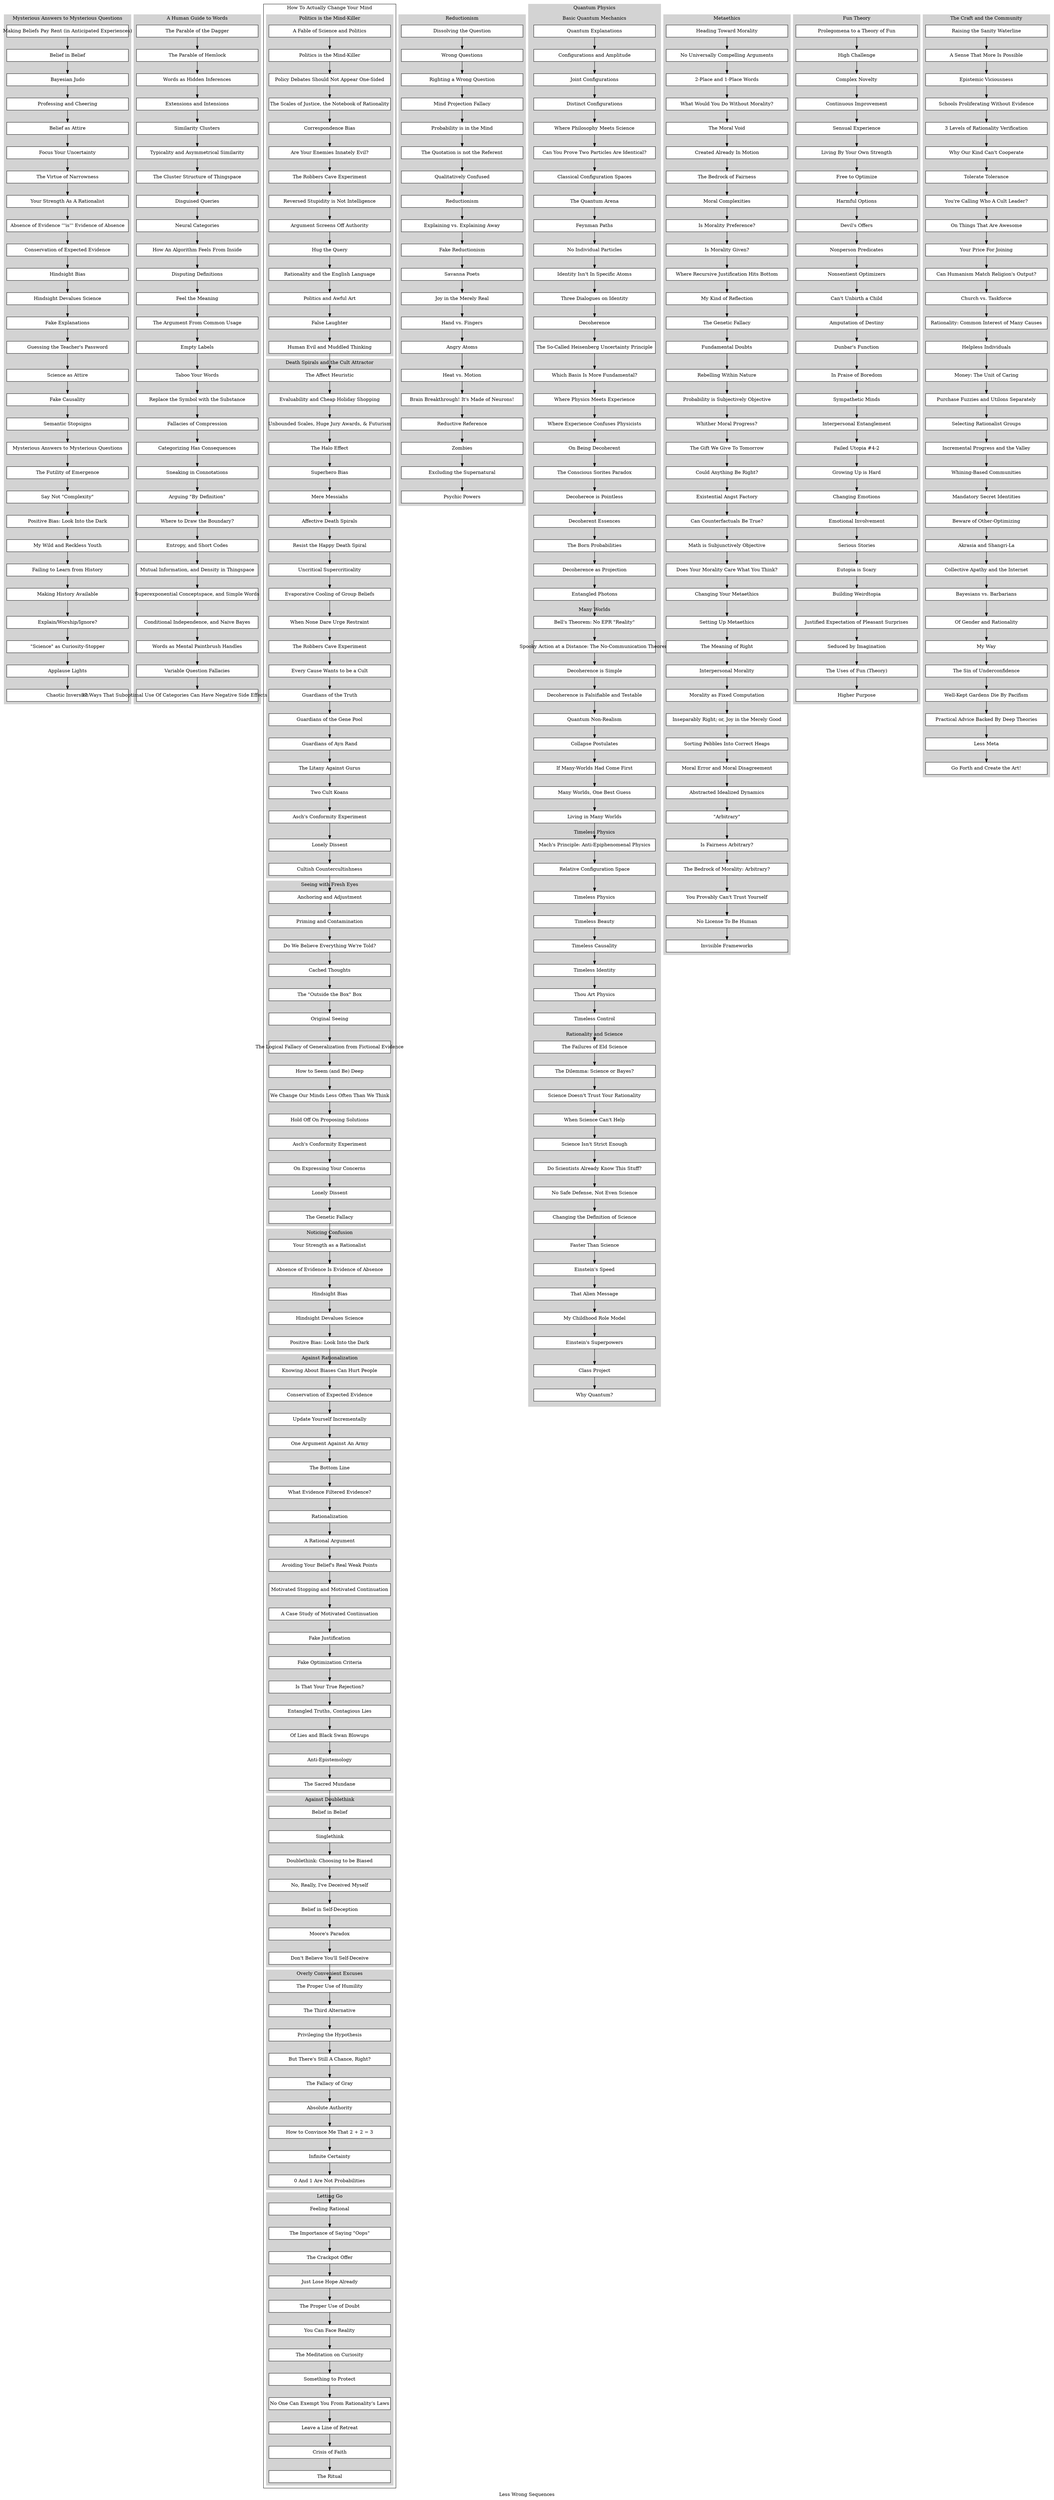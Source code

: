 /*
GraphViz graph of the rationality sequences at http://lesswrong.com
To render run one of following:
  dot -Tpng lw_sequences.gv > lw_sequences.png
  dot -Tsvg lw_sequences.gv > lw_sequences.svg
*/
digraph sequences {
  label = "Less Wrong Sequences";
  node [shape=box, width=5.0, fixedsize=true, style=filled, fillcolor=white];
  
  subgraph cluster_a { // http://wiki.lesswrong.com/wiki/Mysterious_Answers_to_Mysterious_Questions
    label = "Mysterious Answers to Mysterious Questions";
    graph [style=filled, color=lightgrey];
    a01 [URL="http://lesswrong.com/lw/i3/making_beliefs_pay_rent_in_anticipated_experiences/", label="Making Beliefs Pay Rent (in Anticipated Experiences)"];
    a02 [URL="http://lesswrong.com/lw/i4/belief_in_belief/", label="Belief in Belief"];
    a03 [URL="http://lesswrong.com/lw/i5/bayesian_judo/", label="Bayesian Judo"];
    a04 [URL="http://lesswrong.com/lw/i6/professing_and_cheering/", label="Professing and Cheering"];
    a05 [URL="http://lesswrong.com/lw/i7/belief_as_attire/", label="Belief as Attire"];
    a06 [URL="http://lesswrong.com/lw/ia/focus_your_uncertainty/", label="Focus Your Uncertainty"];
    a07 [URL="http://lesswrong.com/lw/ic/the_virtue_of_narrowness/", label="The Virtue of Narrowness"];
    a08 [URL="http://lesswrong.com/lw/if/your_strength_as_a_rationalist/", label="Your Strength As A Rationalist"];
    a09 [URL="http://lesswrong.com/lw/ih/absence_of_evidence_is_evidence_of_absence/", label="Absence of Evidence '''is''' Evidence of Absence"];
    a10 [URL="http://lesswrong.com/lw/ii/conservation_of_expected_evidence/", label="Conservation of Expected Evidence"];
    a11 [URL="http://lesswrong.com/lw/il/hindsight_bias/", label="Hindsight Bias"];
    a12 [URL="http://lesswrong.com/lw/im/hindsight_devalues_science/", label="Hindsight Devalues Science"];
    a13 [URL="http://lesswrong.com/lw/ip/fake_explanations/", label="Fake Explanations"];
    a14 [URL="http://lesswrong.com/lw/iq/guessing_the_teachers_password/", label="Guessing the Teacher's Password"];
    a15 [URL="http://lesswrong.com/lw/ir/science_as_attire/", label="Science as Attire"];
    a16 [URL="http://lesswrong.com/lw/is/fake_causality/", label="Fake Causality"];
    a17 [URL="http://lesswrong.com/lw/it/semantic_stopsigns/", label="Semantic Stopsigns"];
    a18 [URL="http://lesswrong.com/lw/iu/mysterious_answers_to_mysterious_questions/", label="Mysterious Answers to Mysterious Questions"];
    a19 [URL="http://lesswrong.com/lw/iv/the_futility_of_emergence/", label="The Futility of Emergence"];
    a20 [URL="http://lesswrong.com/lw/ix/say_not_complexity/", label="Say Not \"Complexity\""];
    a21 [URL="http://lesswrong.com/lw/iw/positive_bias_look_into_the_dark/", label="Positive Bias: Look Into the Dark"];
    a22 [URL="http://lesswrong.com/lw/iy/my_wild_and_reckless_youth/", label="My Wild and Reckless Youth"];
    a23 [URL="http://lesswrong.com/lw/iz/failing_to_learn_from_history/", label="Failing to Learn from History"];
    a24 [URL="http://lesswrong.com/lw/j0/making_history_available/", label="Making History Available"];
    a25 [URL="http://lesswrong.com/lw/j2/explainworshipignore/", label="Explain/Worship/Ignore?"];
    a26 [URL="http://lesswrong.com/lw/j3/science_as_curiositystopper/", label="\"Science\" as Curiosity-Stopper"];
    a27 [URL="http://lesswrong.com/lw/jb/applause_lights/", label="Applause Lights"];
    a28 [URL="http://lesswrong.com/lw/wb/chaotic_inversion/", label="Chaotic Inversion"];
    
    a01 -> a02 -> a03 -> a04 -> a05 -> a06 -> a07 -> a08 -> a09 -> a10 -> 
    a11 -> a12 -> a13 -> a14 -> a15 -> a16 -> a17 -> a18 -> a19 -> a20 -> 
    a21 -> a22 -> a23 -> a24 -> a25 -> a26 -> a27 -> a28;
  }
  
  subgraph cluster_b { // http://wiki.lesswrong.com/wiki/A_Human%27s_Guide_to_Words
    label = "A Human Guide to Words";
    graph [style=filled, color=lightgrey];
    b01 [URL="http://lesswrong.com/lw/ne/the_parable_of_the_dagger", label="The Parable of the Dagger"];
    b02 [URL="http://lesswrong.com/lw/nf/the_parable_of_hemlock", label="The Parable of Hemlock"];
    b03 [URL="http://lesswrong.com/lw/ng/words_as_hidden_inferences", label="Words as Hidden Inferences"];
    b04 [URL="http://lesswrong.com/lw/nh/extensions_and_intensions", label="Extensions and Intensions"];
    b05 [URL="http://lesswrong.com/lw/nj/similarity_clusters", label="Similarity Clusters"];
    b06 [URL="http://lesswrong.com/lw/nk/typicality_and_asymmetrical_similarity", label="Typicality and Asymmetrical Similarity"];
    b07 [URL="http://lesswrong.com/lw/nl/the_cluster_structure_of_thingspace", label="The Cluster Structure of Thingspace"];
    b08 [URL="http://lesswrong.com/lw/nm/disguised_queries", label="Disguised Queries"];
    b09 [URL="http://lesswrong.com/lw/nn/neural_categories", label="Neural Categories"];
    b10 [URL="http://lesswrong.com/lw/no/how_an_algorithm_feels_from_inside", label="How An Algorithm Feels From Inside"];
    b11 [URL="http://lesswrong.com/lw/np/disputing_definitions", label="Disputing Definitions"];
    b12 [URL="http://lesswrong.com/lw/nq/feel_the_meaning", label="Feel the Meaning"];
    b13 [URL="http://lesswrong.com/lw/nr/the_argument_from_common_usage", label="The Argument From Common Usage"];
    b14 [URL="http://lesswrong.com/lw/ns/empty_labels", label="Empty Labels"];
    b15 [URL="http://lesswrong.com/lw/nu/taboo_your_words", label="Taboo Your Words"];
    b16 [URL="http://lesswrong.com/lw/nv/replace_the_symbol_with_the_substance", label="Replace the Symbol with the Substance"];
    b17 [URL="http://lesswrong.com/lw/nw/fallacies_of_compression", label="Fallacies of Compression"];
    b18 [URL="http://lesswrong.com/lw/nx/categorizing_has_consequences", label="Categorizing Has Consequences"];
    b19 [URL="http://lesswrong.com/lw/ny/sneaking_in_connotations", label="Sneaking in Connotations"];
    b20 [URL="http://lesswrong.com/lw/nz/arguing_by_definition", label="Arguing \"By Definition\""];
    b21 [URL="http://lesswrong.com/lw/o0/where_to_draw_the_boundary", label="Where to Draw the Boundary?"];
    b22 [URL="http://lesswrong.com/lw/o1/entropy_and_short_codes", label="Entropy, and Short Codes"];
    b23 [URL="http://lesswrong.com/lw/o2/mutual_information_and_density_in_thingspace", label="Mutual Information, and Density in Thingspace"];
    b24 [URL="http://lesswrong.com/lw/o3/superexponential_conceptspace_and_simple_words", label="Superexponential Conceptspace, and Simple Words"];
    b25 [URL="http://lesswrong.com/lw/o8/conditional_independence_and_naive_bayes", label="Conditional Independence, and Naive Bayes"];
    b26 [URL="http://lesswrong.com/lw/o9/words_as_mental_paintbrush_handles", label="Words as Mental Paintbrush Handles"];
    b27 [URL="http://lesswrong.com/lw/oc/variable_question_fallacies", label="Variable Question Fallacies"];
    b28 [URL="http://lesswrong.com/lw/od/37_ways_that_words_can_be_wrong", label="37 Ways That Suboptimal Use Of Categories Can Have Negative Side Effects On Your Cognition"];
    
    b01 -> b02 -> b03 -> b04 -> b05 -> b06 -> b07 -> b08 -> b09 -> b10 -> 
    b11 -> b12 -> b13 -> b14 -> b15 -> b16 -> b17 -> b18 -> b19 -> b20 -> 
    b21 -> b22 -> b23 -> b24 -> b25 -> b26 -> b27 -> b28;
  }
  
  subgraph cluster_c { // http://wiki.lesswrong.com/wiki/How_To_Actually_Change_Your_Mind
    label = "How To Actually Change Your Mind";
    subgraph cluster_ca { // http://wiki.lesswrong.com/wiki/Politics_is_the_Mind-Killer
      label = "Politics is the Mind-Killer";
      graph [style=filled, color=lightgrey];
      ca01 [URL="http://lesswrong.com/lw/gt/a_fable_of_science_and_politics/", label="A Fable of Science and Politics"];
      ca02 [URL="http://lesswrong.com/lw/gw/politics_is_the_mindkiller/", label="Politics is the Mind-Killer"];
      ca03 [URL="http://lesswrong.com/lw/gz/policy_debates_should_not_appear_onesided/", label="Policy Debates Should Not Appear One-Sided"];
      ca04 [URL="http://lesswrong.com/lw/h1/the_scales_of_justice_the_notebook_of_rationality/", label="The Scales of Justice, the Notebook of Rationality"];
      ca05 [URL="http://lesswrong.com/lw/hz/correspondence_bias/", label="Correspondence Bias"];
      ca06 [URL="http://lesswrong.com/lw/i0/are_your_enemies_innately_evil/", label="Are Your Enemies Innately Evil?"];
      ca07 [URL="http://lesswrong.com/lw/lt/the_robbers_cave_experiment/", label="The Robbers Cave Experiment"];
      ca08 [URL="http://lesswrong.com/lw/lw/reversed_stupidity_is_not_intelligence/", label="Reversed Stupidity is Not Intelligence"];
       ca09 [URL="http://lesswrong.com/lw/lx/argument_screens_off_authority/", label="Argument Screens Off Authority"];
       ca10 [URL="http://lesswrong.com/lw/ly/hug_the_query/", label="Hug the Query"];
      ca11 [URL="http://lesswrong.com/lw/jc/rationality_and_the_english_language/", label="Rationality and the English Language"];
      ca12 [URL="http://lesswrong.com/lw/m3/politics_and_awful_art/", label="Politics and Awful Art"]; //(but first read: [http://lesswrong.com/lw/m2/the_litany_against_gurus/ The Litany Against Gurus])
      ca13 [URL="http://lesswrong.com/lw/m5/false_laughter/", label="False Laughter"];
      ca14 [URL="http://lesswrong.com/lw/jd/human_evil_and_muddled_thinking/", label="Human Evil and Muddled Thinking"];
      
      ca01 -> ca02 -> ca03 -> ca04 -> ca05 -> ca06 -> ca07 -> ca08 -> ca09 -> ca10 -> 
      ca11 -> ca12 -> ca13 -> ca14;
    }
    
    subgraph cluster_cb { // http://wiki.lesswrong.com/wiki/Death_Spirals_and_the_Cult_Attractor
      label = "Death Spirals and the Cult Attractor";
      graph [style=filled, color=lightgrey];
      cb01 [URL="http://lesswrong.com/lw/lg/the_affect_heuristic/", label="The Affect Heuristic"];
       cb02 [URL="http://lesswrong.com/lw/lh/evaluability_and_cheap_holiday_shopping/", label="Evaluability and Cheap Holiday Shopping"];
       cb03 [URL="http://lesswrong.com/lw/li/unbounded_scales_huge_jury_awards_futurism/", label="Unbounded Scales, Huge Jury Awards, & Futurism"];
      cb04 [URL="http://lesswrong.com/lw/lj/the_halo_effect/", label="The Halo Effect"];
       cb05 [URL="http://lesswrong.com/lw/lk/superhero_bias/", label="Superhero Bias"];
       cb06 [URL="http://lesswrong.com/lw/ll/mere_messiahs/", label="Mere Messiahs"];
      cb07 [URL="http://lesswrong.com/lw/lm/affective_death_spirals/", label="Affective Death Spirals"];
      cb08 [URL="http://lesswrong.com/lw/ln/resist_the_happy_death_spiral/", label="Resist the Happy Death Spiral"];
      cb09 [URL="http://lesswrong.com/lw/lo/uncritical_supercriticality/", label="Uncritical Supercriticality"];
      cb10 [URL="http://lesswrong.com/lw/lr/evaporative_cooling_of_group_beliefs/", label="Evaporative Cooling of Group Beliefs"];
      cb11 [URL="http://lesswrong.com/lw/ls/when_none_dare_urge_restraint/", label="When None Dare Urge Restraint"];
      cb12 [URL="http://lesswrong.com/lw/lt/the_robbers_cave_experiment/", label="The Robbers Cave Experiment"];
      cb13 [URL="http://lesswrong.com/lw/lv/every_cause_wants_to_be_a_cult/", label="Every Cause Wants to be a Cult"];
      cb14 [URL="http://lesswrong.com/lw/lz/guardians_of_the_truth/", label="Guardians of the Truth"];
       cb15 [URL="http://lesswrong.com/lw/m0/guardians_of_the_gene_pool/", label="Guardians of the Gene Pool"];
       cb16 [URL="http://lesswrong.com/lw/m1/guardians_of_ayn_rand/", label="Guardians of Ayn Rand"];
      cb17 [URL="http://lesswrong.com/lw/m2/the_litany_against_gurus/", label="The Litany Against Gurus"];
      cb18 [URL="http://lesswrong.com/lw/m4/two_cult_koans/", label="Two Cult Koans"];
      cb19 [URL="http://lesswrong.com/lw/m9/aschs_conformity_experiment/", label="Asch's Conformity Experiment"];
      cb20 [URL="http://lesswrong.com/lw/mb/lonely_dissent/", label="Lonely Dissent"];
      cb21 [URL="http://lesswrong.com/lw/md/cultish_countercultishness/", label="Cultish Countercultishness"];
      
      cb01 -> cb02 -> cb03 -> cb04 -> cb05 -> cb06 -> cb07 -> cb08 -> cb09 -> cb10 -> 
      cb11 -> cb12 -> cb13 -> cb14 -> cb15 -> cb16 -> cb17 -> cb18 -> cb19 -> cb20 -> 
      cb21;
    }
    
    subgraph cluster_cc { // http://wiki.lesswrong.com/wiki/Seeing_with_Fresh_Eyes
      label = "Seeing with Fresh Eyes";
      graph [style=filled, color=lightgrey];
      cc01 [URL="http://lesswrong.com/lw/j7/anchoring_and_adjustment/", label="Anchoring and Adjustment"];
      cc02 [URL="http://lesswrong.com/lw/k3/priming_and_contamination/", label="Priming and Contamination"];
      cc03 [URL="http://lesswrong.com/lw/k4/do_we_believe_everything_were_told/", label="Do We Believe Everything We're Told?"];
      cc04 [URL="http://lesswrong.com/lw/k5/cached_thoughts/", label="Cached Thoughts"];
      cc05 [URL="http://lesswrong.com/lw/k6/the_outside_the_box_box/", label="The \"Outside the Box\" Box"];
      cc06 [URL="http://lesswrong.com/lw/k7/original_seeing/", label="Original Seeing"];
      cc07 [URL="http://lesswrong.com/lw/k9/the_logical_fallacy_of_generalization_from/", label="The Logical Fallacy of Generalization from Fictional Evidence"];
      cc08 [URL="http://lesswrong.com/lw/k8/how_to_seem_and_be_deep/", label="How to Seem (and Be) Deep"];
      cc09 [URL="http://lesswrong.com/lw/jx/we_change_our_minds_less_often_than_we_think/", label="We Change Our Minds Less Often Than We Think"];
      cc10 [URL="http://lesswrong.com/lw/ka/hold_off_on_proposing_solutions/", label="Hold Off On Proposing Solutions"];
      cc11 [URL="http://lesswrong.com/lw/m9/aschs_conformity_experiment/", label="Asch's Conformity Experiment"];
      cc12 [URL="http://lesswrong.com/lw/ma/on_expressing_your_concerns/", label="On Expressing Your Concerns"];
      cc13 [URL="http://lesswrong.com/lw/mb/lonely_dissent/", label="Lonely Dissent"];
      cc14 [URL="http://lesswrong.com/lw/s3/the_genetic_fallacy/", label="The Genetic Fallacy"];
      
      cc01 -> cc02 -> cc03 -> cc04 -> cc05 -> cc06 -> cc07 -> cc08 -> cc09 -> cc10 -> 
      cc11 -> cc12 -> cc13 -> cc14;
    }
    
    subgraph cluster_cd { // http://wiki.lesswrong.com/wiki/How_To_Actually_Change_Your_Mind#Noticing_Confusion
      label = "Noticing Confusion";
      graph [style=filled, color=lightgrey];
      cd01 [URL="http://lesswrong.com/lw/if/your_strength_as_a_rationalist/", label="Your Strength as a Rationalist"];
      cd02 [URL="http://lesswrong.com/lw/ih/absence_of_evidence_is_evidence_of_absence/", label="Absence of Evidence Is Evidence of Absence"];
      cd03 [URL="http://lesswrong.com/lw/il/hindsight_bias/", label="Hindsight Bias"];
      cd04 [URL="http://lesswrong.com/lw/im/hindsight_devalues_science/", label="Hindsight Devalues Science"];
      cd05 [URL="http://lesswrong.com/lw/iw/positive_bias_look_into_the_dark/", label="Positive Bias: Look Into the Dark"];
      
      cd01 -> cd02 -> cd03 -> cd04 -> cd05;
    }
    
    subgraph cluster_ce { // http://wiki.lesswrong.com/wiki/How_To_Actually_Change_Your_Mind#Against_Rationalization
      label = "Against Rationalization";
      graph [style=filled, color=lightgrey];
      ce01 [URL="http://lesswrong.com/lw/he/knowing_about_biases_can_hurt_people/", label="Knowing About Biases Can Hurt People"];
      ce02 [URL="http://lesswrong.com/lw/ii/conservation_of_expected_evidence/", label="Conservation of Expected Evidence"];
      ce03 [URL="http://lesswrong.com/lw/ij/update_yourself_incrementally/", label="Update Yourself Incrementally"];
      ce04 [URL="http://lesswrong.com/lw/ik/one_argument_against_an_army/", label="One Argument Against An Army"];
      ce05 [URL="http://lesswrong.com/lw/js/the_bottom_line/", label="The Bottom Line"];
      ce06 [URL="http://lesswrong.com/lw/jt/what_evidence_filtered_evidence/", label="What Evidence Filtered Evidence?"];
      ce07 [URL="http://lesswrong.com/lw/ju/rationalization/", label="Rationalization"];
      ce08 [URL="http://lesswrong.com/lw/jw/a_rational_argument/", label="A Rational Argument"];
      ce09 [URL="http://lesswrong.com/lw/jy/avoiding_your_beliefs_real_weak_points/", label="Avoiding Your Belief's Real Weak Points"];
      ce10 [URL="http://lesswrong.com/lw/km/motivated_stopping_and_motivated_continuation/", label="Motivated Stopping and Motivated Continuation"];
       ce11 [URL="http://lesswrong.com/lw/ko/a_case_study_of_motivated_continuation/", label="A Case Study of Motivated Continuation"];
      ce12 [URL="http://lesswrong.com/lw/kq/fake_justification/", label="Fake Justification"];
      ce13 [URL="http://lesswrong.com/lw/kz/fake_optimization_criteria/", label="Fake Optimization Criteria"];
      ce14 [URL="http://lesswrong.com/lw/wj/is_that_your_true_rejection/", label="Is That Your True Rejection?"];
      ce15 [URL="http://lesswrong.com/lw/uw/entangled_truths_contagious_lies/", label="Entangled Truths, Contagious Lies"];
       ce16 [URL="http://lesswrong.com/lw/9a/of_lies_and_black_swan_blowups/", label="Of Lies and Black Swan Blowups"];
      ce17 [URL="http://lesswrong.com/lw/uy/dark_side_epistemology/", label="Anti-Epistemology"];
       ce18 [URL="http://lesswrong.com/lw/57/the_sacred_mundane/", label="The Sacred Mundane"];
      
      ce01 -> ce02 -> ce03 -> ce04 -> ce05 -> ce06 -> ce07 -> ce08 -> ce09 -> ce10 -> 
      ce11 -> ce12 -> ce13 -> ce14 -> ce15 -> ce16 -> ce17 -> ce18;
    }
    
    subgraph cluster_cf { // http://wiki.lesswrong.com/wiki/How_To_Actually_Change_Your_Mind#Against_Doublethink
      label = "Against Doublethink";
      graph [style=filled, color=lightgrey];
      cf01 [URL="http://lesswrong.com/lw/i4/belief_in_belief/", label="Belief in Belief"];
      cf02 [URL="http://lesswrong.com/lw/k0/singlethink/", label="Singlethink"];
      cf03 [URL="http://lesswrong.com/lw/je/doublethink_choosing_to_be_biased/", label="Doublethink: Choosing to be Biased"];
      cf04 [URL="http://lesswrong.com/lw/r/no_really_ive_deceived_myself/", label="No, Really, I've Deceived Myself"];
      cf05 [URL="http://lesswrong.com/lw/s/belief_in_selfdeception/", label="Belief in Self-Deception"];
      cf06 [URL="http://lesswrong.com/lw/1f/moores_paradox/", label="Moore's Paradox"];
      cf07 [URL="http://lesswrong.com/lw/1o/dont_believe_youll_selfdeceive/", label="Don't Believe You'll Self-Deceive"];
      
      cf01 -> cf02 -> cf03 -> cf04 -> cf05 -> cf06 -> cf07;
    }
    
    subgraph cluster_cg { // http://wiki.lesswrong.com/wiki/How_To_Actually_Change_Your_Mind#Overly_Convenient_Excuses
      label = "Overly Convenient Excuses";
      graph [style=filled, color=lightgrey];
      cg01 [URL="http://lesswrong.com/lw/gq/the_proper_use_of_humility/", label="The Proper Use of Humility"];
      cg02 [URL="http://lesswrong.com/lw/hu/the_third_alternative/", label="The Third Alternative"];
      cg03 [URL="http://lesswrong.com/lw/19m/privileging_the_hypothesis/", label="Privileging the Hypothesis"]; //(and its [[Privileging the hypothesis | requisites]], like [[Locating the hypothesis]])
      cg04 [URL="http://lesswrong.com/lw/ml/but_theres_still_a_chance_right/", label="But There's Still A Chance, Right?"];
       cg05 [URL="http://lesswrong.com/lw/mm/the_fallacy_of_gray/", label="The Fallacy of Gray"];
       cg06 [URL="http://lesswrong.com/lw/mn/absolute_authority/", label="Absolute Authority"];
       cg07 [URL="http://lesswrong.com/lw/jr/how_to_convince_me_that_2_2_3/", label="How to Convince Me That 2 + 2 = 3"];
       cg08 [URL="http://lesswrong.com/lw/mo/infinite_certainty/", label="Infinite Certainty"];
       cg09 [URL="http://lesswrong.com/lw/mp/0_and_1_are_not_probabilities/", label="0 And 1 Are Not Probabilities"];
      
      cg01 -> cg02 -> cg03 -> cg04 -> cg05 -> cg06 -> cg07 -> cg08 -> cg09;
    }
    
    subgraph cluster_ch { // http://wiki.lesswrong.com/wiki/How_To_Actually_Change_Your_Mind#Letting_Go
      label = "Letting Go";
      graph [style=filled, color=lightgrey];
      ch01 [URL="http://lesswrong.com/lw/hp/feeling_rational/", label="Feeling Rational"];
      ch02 [URL="http://lesswrong.com/lw/i9/the_importance_of_saying_oops/", label="The Importance of Saying \"Oops\""];
       ch03 [URL="http://lesswrong.com/lw/j8/the_crackpot_offer/", label="The Crackpot Offer"];
       ch04 [URL="http://lesswrong.com/lw/gx/just_lose_hope_already/", label="Just Lose Hope Already"];
      ch05 [URL="http://lesswrong.com/lw/ib/the_proper_use_of_doubt/", label="The Proper Use of Doubt"];
      ch06 [URL="http://lesswrong.com/lw/id/you_can_face_reality/", label="You Can Face Reality"];
      ch07 [URL="http://lesswrong.com/lw/jz/the_meditation_on_curiosity/", label="The Meditation on Curiosity"];
      ch08 [URL="http://lesswrong.com/lw/nb/something_to_protect/", label="Something to Protect"];
      ch09 [URL="http://lesswrong.com/lw/k1/no_one_can_exempt_you_from_rationalitys_laws/", label="No One Can Exempt You From Rationality's Laws"];
      ch10 [URL="http://lesswrong.com/lw/o4/leave_a_line_of_retreat/", label="Leave a Line of Retreat"];
      ch11 [URL="http://lesswrong.com/lw/ur/crisis_of_faith/", label="Crisis of Faith"];
       ch12 [URL="http://lesswrong.com/lw/us/the_ritual/", label="The Ritual"]; //(short story)
      
      ch01 -> ch02 -> ch03 -> ch04 -> ch05 -> ch06 -> ch07 -> ch08 -> ch09 -> ch10 -> 
      ch11 -> ch12;
    }
    
    ca14 -> cb01;
    cb21 -> cc01;
    cc14 -> cd01;
    cd05 -> ce01;
    ce18 -> cf01;
    cf07 -> cg01;
    cg09 -> ch01;
  }
  
  subgraph cluster_d { // http://wiki.lesswrong.com/wiki/Reductionism_(sequence)
    label = "Reductionism";
    graph [style=filled, color=lightgrey];
    d01 [URL="http://lesswrong.com/lw/of/dissolving_the_question/", label="Dissolving the Question"];
    d02 [URL="http://lesswrong.com/lw/og/wrong_questions/", label="Wrong Questions"];
    d03 [URL="http://lesswrong.com/lw/oh/righting_a_wrong_question/", label="Righting a Wrong Question"];
    d04 [URL="http://lesswrong.com/lw/oi/mind_projection_fallacy/", label="Mind Projection Fallacy"];
    d05 [URL="http://lesswrong.com/lw/oj/probability_is_in_the_mind/", label="Probability is in the Mind"];
    d06 [URL="http://lesswrong.com/lw/ok/the_quotation_is_not_the_referent/", label="The Quotation is not the Referent"];
    d07 [URL="http://lesswrong.com/lw/om/qualitatively_confused/", label="Qualitatively Confused"];
    d08 [URL="http://lesswrong.com/lw/on/reductionism/", label="Reductionism"];
    d09 [URL="http://lesswrong.com/lw/oo/explaining_vs_explaining_away/", label="Explaining vs. Explaining Away"];
    d10 [URL="http://lesswrong.com/lw/op/fake_reductionism/", label="Fake Reductionism"];
    d11 [URL="http://lesswrong.com/lw/oq/savanna_poets/", label="Savanna Poets"];
    d12 [URL="http://lesswrong.com/lw/or/joy_in_the_merely_real/", label="Joy in the Merely Real"]; //Actually a sequence
    d13 [URL="http://lesswrong.com/lw/p2/hand_vs_fingers/", label="Hand vs. Fingers"];
    d14 [URL="http://lesswrong.com/lw/p3/angry_atoms/", label="Angry Atoms"];
    d15 [URL="http://lesswrong.com/lw/p4/heat_vs_motion/", label="Heat vs. Motion"];
    d16 [URL="http://lesswrong.com/lw/p5/brain_breakthrough_its_made_of_neurons/", label="Brain Breakthrough! It's Made of Neurons!"];
    d17 [URL="http://lesswrong.com/lw/p6/reductive_reference/", label="Reductive Reference"];
    d18 [URL="http://wiki.lesswrong.com/wiki/Zombies_(sequence)", label="Zombies"];
    d19 [URL="http://lesswrong.com/lw/tv/excluding_the_supernatural/", label="Excluding the Supernatural"];
    d20 [URL="http://lesswrong.com/lw/tw/psychic_powers/", label="Psychic Powers"];
    
    d01 -> d02 -> d03 -> d04 -> d05 -> d06 -> d07 -> d08 -> d09 -> d10 -> 
    d11 -> d12 -> d13 -> d14 -> d15 -> d16 -> d17 -> d18 -> d19 -> d20;
  }
  
  subgraph cluster_e { // http://lesswrong.com/lw/r5/the_quantum_physics_sequence/
    label = "Quantum Physics";
    graph [style=filled, color=lightgrey];
    subgraph cluster_ea {
      label = "Basic Quantum Mechanics";
      ea01 [URL="http://lesswrong.com/lw/pc/quantum_explanations/", label="Quantum Explanations"]; 
      ea02 [URL="http://lesswrong.com/lw/pd/configurations_and_amplitude/", label="Configurations and Amplitude"]; 
      ea03 [URL="http://lesswrong.com/lw/pe/joint_configurations/", label="Joint Configurations"]; 
      ea04 [URL="http://lesswrong.com/lw/pf/distinct_configurations/", label="Distinct Configurations"]; 
      ea05 [URL="http://lesswrong.com/lw/pg/where_philosophy_meets_science/", label="Where Philosophy Meets Science"]; 
      ea06 [URL="http://lesswrong.com/lw/ph/can_you_prove_two_particles_are_identical/", label="Can You Prove Two Particles Are Identical?"]; 
      ea07 [URL="http://lesswrong.com/lw/pi/classical_configuration_spaces/", label="Classical Configuration Spaces"]; 
      ea08 [URL="http://lesswrong.com/lw/pj/the_quantum_arena/", label="The Quantum Arena"]; 
      ea09 [URL="http://lesswrong.com/lw/pk/feynman_paths/", label="Feynman Paths"]; 
      ea10 [URL="http://lesswrong.com/lw/pl/no_individual_particles/", label="No Individual Particles"]; 
      ea11 [URL="http://lesswrong.com/lw/pm/identity_isnt_in_specific_atoms/", label="Identity Isn't In Specific Atoms"];
      ea12 [URL="http://lesswrong.com/lw/po/three_dialogues_on_identity/", label="Three Dialogues on Identity"]; 
      ea13 [URL="http://lesswrong.com/lw/pp/decoherence/", label="Decoherence"]; 
      ea14 [URL="http://lesswrong.com/lw/pq/the_socalled_heisenberg_uncertainty_principle/", label="The So-Called Heisenberg Uncertainty Principle"]; 
      ea15 [URL="http://lesswrong.com/lw/pr/which_basis_is_more_fundamental/", label="Which Basis Is More Fundamental?"]; 
      ea16 [URL="http://lesswrong.com/lw/ps/where_physics_meets_experience/", label="Where Physics Meets Experience"]; 
      ea17 [URL="http://lesswrong.com/lw/pt/where_experience_confuses_physicists/", label="Where Experience Confuses Physicists"]; 
      ea18 [URL="http://lesswrong.com/lw/pu/on_being_decoherent/", label="On Being Decoherent"]; 
      ea19 [URL="http://lesswrong.com/lw/pv/the_conscious_sorites_paradox/", label="The Conscious Sorites Paradox"]; 
      ea20 [URL="http://lesswrong.com/lw/pw/decoherence_is_pointless/", label="Decoherece is Pointless"]; 
      ea21 [URL="http://lesswrong.com/lw/px/decoherent_essences/", label="Decoherent Essences"]; 
      ea22 [URL="http://lesswrong.com/lw/py/the_born_probabilities/", label="The Born Probabilities"]; 
      ea23 [URL="http://lesswrong.com/lw/pz/decoherence_as_projection/", label="Decoherence as Projection"]; 
      ea24 [URL="http://lesswrong.com/lw/q0/entangled_photons/", label="Entangled Photons"];
      
      ea01 -> ea02 -> ea03 -> ea04 -> ea05 -> ea06 -> ea07 -> ea08 -> ea09 -> ea10 -> 
      ea11 -> ea12 -> ea13 -> ea14 -> ea15 -> ea16 -> ea17 -> ea18 -> ea19 -> ea20 -> 
      ea21 -> ea22 -> ea23 -> ea24;
    }
    
    subgraph cluster_eb {
      label = "Many Worlds";
      graph [style=filled, color=lightgrey];
      eb01 [URL="http://lesswrong.com/lw/q1/bells_theorem_no_epr_reality/", label="Bell's Theorem: No EPR \"Reality\""]; 
      eb02 [URL="http://lesswrong.com/lw/q2/spooky_action_at_a_distance_the_nocommunication/", label="Spooky Action at a Distance: The No-Communication Theorem"]; 
      eb03 [URL="http://lesswrong.com/lw/q3/decoherence_is_simple/", label="Decoherence is Simple"];
      eb04 [URL="http://lesswrong.com/lw/q4/decoherence_is_falsifiable_and_testable/", label="Decoherence is Falsifiable and Testable"]; 
      eb05 [URL="http://lesswrong.com/lw/q5/quantum_nonrealism/", label="Quantum Non-Realism"]; 
      eb06 [URL="http://lesswrong.com/lw/q6/collapse_postulates/", label="Collapse Postulates"]; 
      eb07 [URL="http://lesswrong.com/lw/q7/if_manyworlds_had_come_first/", label="If Many-Worlds Had Come First"]; 
      eb08 [URL="http://lesswrong.com/lw/q8/many_worlds_one_best_guess/", label="Many Worlds, One Best Guess"]; 
      eb09 [URL="http://lesswrong.com/lw/qz/living_in_many_worlds/", label="Living in Many Worlds"];
      
      eb01 -> eb02 -> eb03 -> eb04 -> eb05 -> eb06 -> eb07 -> eb08 -> eb09;
    }
    
    subgraph cluster_ec {
      label = "Timeless Physics";
      graph [style=filled, color=lightgrey];
      ec01 [URL="http://lesswrong.com/lw/qm/machs_principle_antiepiphenomenal_physics/", label="Mach's Principle: Anti-Epiphenomenal Physics"]; 
      ec02 [URL="http://lesswrong.com/lw/qo/relative_configuration_space/", label="Relative Configuration Space"]; 
      ec03 [URL="http://lesswrong.com/lw/qp/timeless_physics/", label="Timeless Physics"]; 
      ec04 [URL="http://lesswrong.com/lw/qq/timeless_beauty/", label="Timeless Beauty"]; 
      ec05 [URL="http://lesswrong.com/lw/qr/timeless_causality/", label="Timeless Causality"]; 
      ec06 [URL="http://lesswrong.com/lw/qx/timeless_identity/", label="Timeless Identity"]; 
      ec07 [URL="http://lesswrong.com/lw/r0/thou_art_physics/", label="Thou Art Physics"]; 
      ec08 [URL="http://lesswrong.com/lw/r1/timeless_control/", label="Timeless Control"];
      
      ec01 -> ec02 -> ec03 -> ec04 -> ec05 -> ec06 -> ec07 -> ec08;
    }
    
    subgraph cluster_ed {
      label = "Rationality and Science";
      graph [style=filled, color=lightgrey];
      ed01 [URL="http://lesswrong.com/lw/q9/the_failures_of_eld_science/", label="The Failures of Eld Science"]; 
      ed02 [URL="http://lesswrong.com/lw/qa/the_dilemma_science_or_bayes/", label="The Dilemma: Science or Bayes?"]; 
      ed03 [URL="http://lesswrong.com/lw/qb/science_doesnt_trust_your_rationality/", label="Science Doesn't Trust Your Rationality"]; 
      ed04 [URL="http://lesswrong.com/lw/qc/when_science_cant_help/", label="When Science Can't Help"]; 
      ed05 [URL="http://lesswrong.com/lw/qd/science_isnt_strict_enough/", label="Science Isn't Strict Enough"];
      ed06 [URL="http://lesswrong.com/lw/qe/do_scientists_already_know_this_stuff/", label="Do Scientists Already Know This Stuff?"]; 
      ed07 [URL="http://lesswrong.com/lw/qf/no_safe_defense_not_even_science/", label="No Safe Defense, Not Even Science"]; 
      ed08 [URL="http://lesswrong.com/lw/qg/changing_the_definition_of_science/", label="Changing the Definition of Science"]; 
      ed09 [URL="http://lesswrong.com/lw/qi/faster_than_science/", label="Faster Than Science"]; 
      ed10 [URL="http://lesswrong.com/lw/qj/einsteins_speed/", label="Einstein's Speed"]; 
      ed11 [URL="http://lesswrong.com/lw/qk/that_alien_message/", label="That Alien Message"]; 
      ed12 [URL="http://lesswrong.com/lw/ql/my_childhood_role_model/", label="My Childhood Role Model"]; 
      ed13 [URL="http://lesswrong.com/lw/qs/einsteins_superpowers/", label="Einstein's Superpowers"]; 
      ed14 [URL="http://lesswrong.com/lw/qt/class_project/", label="Class Project"]; 
      ed15 [URL="http://lesswrong.com/lw/qy/why_quantum/", label="Why Quantum?"];
      
      ed01 -> ed02 -> ed03 -> ed04 -> ed05 -> ed06 -> ed07 -> ed08 -> ed09 -> ed10 -> 
      ed11 -> ed12 -> ed13 -> ed14 -> ed15;
    }
    
    ea24 -> eb01;
    eb09 -> ec01;
    ec08 -> ed01;
  }
  
  subgraph cluster_f { // http://wiki.lesswrong.com/wiki/Metaethics_sequence
    label = "Metaethics"
    graph [style=filled, color=lightgrey];
    f01 [URL="http://lesswrong.com/lw/rh/heading_toward_morality/", label="Heading Toward Morality"];
    f02 [URL="http://lesswrong.com/lw/rn/no_universally_compelling_arguments/", label="No Universally Compelling Arguments"];
    f03 [URL="http://lesswrong.com/lw/ro/2place_and_1place_words/", label="2-Place and 1-Place Words"];
    f04 [URL="http://lesswrong.com/lw/rq/what_would_you_do_without_morality/", label="What Would You Do Without Morality?"];
    f05 [URL="http://lesswrong.com/lw/rr/the_moral_void/", label="The Moral Void"];
    f06 [URL="http://lesswrong.com/lw/rs/created_already_in_motion/", label="Created Already In Motion"];
    f07 [URL="http://lesswrong.com/lw/ru/the_bedrock_of_fairness/", label="The Bedrock of Fairness"];
    f08 [URL="http://lesswrong.com/lw/rw/moral_complexities/", label="Moral Complexities"];
    f09 [URL="http://lesswrong.com/lw/rx/is_morality_preference/", label="Is Morality Preference?"];
    f10 [URL="http://lesswrong.com/lw/ry/is_morality_given/", label="Is Morality Given?"];
    f11 [URL="http://lesswrong.com/lw/s0/where_recursive_justification_hits_bottom/", label="Where Recursive Justification Hits Bottom"];
    f12 [URL="http://lesswrong.com/lw/s2/my_kind_of_reflection/", label="My Kind of Reflection"];
    f13 [URL="http://lesswrong.com/lw/s3/the_genetic_fallacy/", label="The Genetic Fallacy"];
    f14 [URL="http://lesswrong.com/lw/s4/fundamental_doubts/", label="Fundamental Doubts"];
    f15 [URL="http://lesswrong.com/lw/s5/rebelling_within_nature/", label="Rebelling Within Nature"];
    f16 [URL="http://lesswrong.com/lw/s6/probability_is_subjectively_objective/", label="Probability is Subjectively Objective"];
    f17 [URL="http://lesswrong.com/lw/s9/whither_moral_progress/", label="Whither Moral Progress?"];
    f18 [URL="http://lesswrong.com/lw/sa/the_gift_we_give_to_tomorrow/", label="The Gift We Give To Tomorrow"];
    f19 [URL="http://lesswrong.com/lw/sb/could_anything_be_right/", label="Could Anything Be Right?"];
    f20 [URL="http://lesswrong.com/lw/sc/existential_angst_factory/", label="Existential Angst Factory"];
    f21 [URL="http://lesswrong.com/lw/sh/can_counterfactuals_be_true/", label="Can Counterfactuals Be True?"];
    f22 [URL="http://lesswrong.com/lw/si/math_is_subjunctively_objective/", label="Math is Subjunctively Objective"];
    f23 [URL="http://lesswrong.com/lw/sj/does_your_morality_care_what_you_think/", label="Does Your Morality Care What You Think?"];
    f24 [URL="http://lesswrong.com/lw/sk/changing_your_metaethics/", label="Changing Your Metaethics"];
    f25 [URL="http://lesswrong.com/lw/sl/setting_up_metaethics/", label="Setting Up Metaethics"];
    f26 [URL="http://lesswrong.com/lw/sm/the_meaning_of_right/", label="The Meaning of Right"];
    f27 [URL="http://lesswrong.com/lw/sn/interpersonal_morality/", label="Interpersonal Morality"];
    f28 [URL="http://lesswrong.com/lw/sw/morality_as_fixed_computation/", label="Morality as Fixed Computation"];
    f29 [URL="http://lesswrong.com/lw/sx/inseparably_right_or_joy_in_the_merely_good/", label="Inseparably Right; or, Joy in the Merely Good"];
    f30 [URL="http://lesswrong.com/lw/sy/sorting_pebbles_into_correct_heaps/", label="Sorting Pebbles Into Correct Heaps"];
    f31 [URL="http://lesswrong.com/lw/sz/moral_error_and_moral_disagreement/", label="Moral Error and Moral Disagreement"];
    f32 [URL="http://lesswrong.com/lw/t0/abstracted_idealized_dynamics/", label="Abstracted Idealized Dynamics"];
    f33 [URL="http://lesswrong.com/lw/t1/arbitrary/", label="\"Arbitrary\""];
    f34 [URL="http://lesswrong.com/lw/t2/is_fairness_arbitrary/", label="Is Fairness Arbitrary?"];
    f35 [URL="http://lesswrong.com/lw/t3/the_bedrock_of_morality_arbitrary/", label="The Bedrock of Morality: Arbitrary?"];
    f36 [URL="http://lesswrong.com/lw/t8/you_provably_cant_trust_yourself/", label="You Provably Can't Trust Yourself"];
    f37 [URL="http://lesswrong.com/lw/t9/no_license_to_be_human/", label="No License To Be Human"];
    f38 [URL="http://lesswrong.com/lw/ta/invisible_frameworks/", label="Invisible Frameworks"];
    
    f01 -> f02 -> f03 -> f04 -> f05 -> f06 -> f07 -> f08 -> f09 -> f10 -> 
    f11 -> f12 -> f13 -> f14 -> f15 -> f16 -> f17 -> f18 -> f19 -> f20 -> 
    f21 -> f22 -> f23 -> f24 -> f25 -> f26 -> f27 -> f28 -> f29 -> f30 -> 
    f31 -> f32 -> f33 -> f34 -> f35 -> f36 -> f37 -> f38;
  }
  
  subgraph cluster_g { // http://lesswrong.com/lw/xy/the_fun_theory_sequence/
    label = "Fun Theory";
    graph [style=filled, color=lightgrey];
    g01 [URL="http://lesswrong.com/lw/wv/prolegomena_to_a_theory_of_fun/", label="Prolegomena to a Theory of Fun"];
    g02 [URL="http://lesswrong.com/lw/ww/high_challenge/", label="High Challenge"];
    g03 [URL="http://lesswrong.com/lw/wx/complex_novelty/", label="Complex Novelty"];
    g04 [URL="http://lesswrong.com/lw/xk/continuous_improvement/", label="Continuous Improvement"];
    g05 [URL="http://lesswrong.com/lw/wy/sensual_experience/", label="Sensual Experience"];
    g06 [URL="http://lesswrong.com/lw/wz/living_by_your_own_strength/", label="Living By Your Own Strength"];
    g07 [URL="http://lesswrong.com/lw/xb/free_to_optimize/", label="Free to Optimize"];
    g08 [URL="http://lesswrong.com/lw/x2/harmful_options/", label="Harmful Options"];
    g09 [URL="http://lesswrong.com/lw/x3/devils_offers/", label="Devil's Offers"];
    g10 [URL="http://lesswrong.com/lw/x4/nonperson_predicates/", label="Nonperson Predicates"];
    g11 [URL="http://lesswrong.com/lw/x5/nonsentient_optimizers/", label="Nonsentient Optimizers"];
    g12 [URL="http://lesswrong.com/lw/x7/cant_unbirth_a_child/", label="Can't Unbirth a Child"];
    g13 [URL="http://lesswrong.com/lw/x8/amputation_of_destiny/", label="Amputation of Destiny"];
    g14 [URL="http://lesswrong.com/lw/x9/dunbars_function/", label="Dunbar's Function"];
    g15 [URL="http://lesswrong.com/lw/xr/in_praise_of_boredom/", label="In Praise of Boredom"];
    g16 [URL="http://lesswrong.com/lw/xs/sympathetic_minds/", label="Sympathetic Minds"];
    g17 [URL="http://lesswrong.com/lw/xt/interpersonal_entanglement/", label="Interpersonal Entanglement"];
    g18 [URL="http://lesswrong.com/lw/xu/failed_utopia_42/", label="Failed Utopia #4-2"];
    g19 [URL="http://lesswrong.com/lw/xd/growing_up_is_hard/", label="Growing Up is Hard"];
    g20 [URL="http://lesswrong.com/lw/xe/changing_emotions/", label="Changing Emotions"];
    g21 [URL="http://lesswrong.com/lw/xg/emotional_involvement/", label="Emotional Involvement"];
    g22 [URL="http://lesswrong.com/lw/xi/serious_stories/", label="Serious Stories"];
    g23 [URL="http://lesswrong.com/lw/xl/eutopia_is_scary/", label="Eutopia is Scary"];
    g24 [URL="http://lesswrong.com/lw/xm/building_weirdtopia/", label="Building Weirdtopia"];
    g25 [URL="http://lesswrong.com/lw/xo/justified_expectation_of_pleasant_surprises/", label="Justified Expectation of Pleasant Surprises"];
    g26 [URL="http://lesswrong.com/lw/xp/seduced_by_imagination/", label="Seduced by Imagination"];
    g27 [URL="http://lesswrong.com/lw/xc/the_uses_of_fun_theory/", label="The Uses of Fun (Theory)"];
    g28 [URL="http://lesswrong.com/lw/xw/higher_purpose/", label="Higher Purpose"];
    
    g01 -> g02 -> g03 -> g04 -> g05 -> g06 -> g07 -> g08 -> g09 -> g10 -> 
    g11 -> g12 -> g13 -> g14 -> g15 -> g16 -> g17 -> g18 -> g19 -> g20 -> 
    g21 -> g22 -> g23 -> g24 -> g25 -> g26 -> g27 -> g28;
  }
  
  subgraph cluster_h { // http://lesswrong.com/lw/cz/the_craft_and_the_community/
    label = "The Craft and the Community";
    graph [style=filled, color=lightgrey];
    h01 [URL="http://lesswrong.com/lw/1e/raising_the_sanity_waterline/", label="Raising the Sanity Waterline"]; 
    h02 [URL="http://lesswrong.com/lw/2c/a_sense_that_more_is_possible/", label="A Sense That More Is Possible"];
    h03 [URL="http://lesswrong.com/lw/2i/epistemic_viciousness/", label="Epistemic Viciousness"]; 
    h04 [URL="http://lesswrong.com/lw/2j/schools_proliferating_without_evidence/", label="Schools Proliferating Without Evidence"]; 
    h05 [URL="http://lesswrong.com/lw/2s/3_levels_of_rationality_verification/", label="3 Levels of Rationality Verification"]; 
    h06 [URL="http://lesswrong.com/lw/3h/why_our_kind_cant_cooperate/", label="Why Our Kind Can't Cooperate"]; 
    h07 [URL="http://lesswrong.com/lw/42/tolerate_tolerance/", label="Tolerate Tolerance"]; 
    h08 [URL="http://lesswrong.com/lw/4d/youre_calling_who_a_cult_leader/", label="You're Calling Who A Cult Leader?"]; 
    h09 [URL="http://lesswrong.com/lw/4y/on_things_that_are_awesome/", label="On Things That Are Awesome"]; 
    h10 [URL="http://lesswrong.com/lw/5j/your_price_for_joining/", label="Your Price For Joining"]; 
    h11 [URL="http://lesswrong.com/lw/5t/can_humanism_match_religions_output/", label="Can Humanism Match Religion's Output?"]; 
    h12 [URL="http://lesswrong.com/lw/5v/church_vs_taskforce/", label="Church vs. Taskforce"]; 
    h13 [URL="http://lesswrong.com/lw/66/rationality_common_interest_of_many_causes/", label="Rationality: Common Interest of Many Causes"]; 
    h14 [URL="http://lesswrong.com/lw/64/helpless_individuals/", label="Helpless Individuals"]; 
    h15 [URL="http://lesswrong.com/lw/65/money_the_unit_of_caring/", label="Money: The Unit of Caring"]; 
    h16 [URL="http://lesswrong.com/lw/6z/purchase_fuzzies_and_utilons_separately/", label="Purchase Fuzzies and Utilons Separately"]; 
    h17 [URL="http://lesswrong.com/lw/77/selecting_rationalist_groups/", label="Selecting Rationalist Groups"]; 
    h18 [URL="http://lesswrong.com/lw/7k/incremental_progress_and_the_valley/", label="Incremental Progress and the Valley"]; 
    h19 [URL="http://lesswrong.com/lw/8t/whiningbased_communities/", label="Whining-Based Communities"]; 
    h20 [URL="http://lesswrong.com/lw/9c/mandatory_secret_identities/", label="Mandatory Secret Identities"]; 
    h21 [URL="http://lesswrong.com/lw/9v/beware_of_otheroptimizing/", label="Beware of Other-Optimizing"]; 
    h22 [URL="http://lesswrong.com/lw/ab/akrasia_and_shangrila/", label="Akrasia and Shangri-La"]; 
    h23 [URL="http://lesswrong.com/lw/9m/collective_apathy_and_the_internet/", label="Collective Apathy and the Internet"]; 
    h24 [URL="http://lesswrong.com/lw/5f/bayesians_vs_barbarians/", label="Bayesians vs. Barbarians"]; 
    h25 [URL="http://lesswrong.com/lw/ap/of_gender_and_rationality/", label="Of Gender and Rationality"]; 
    h26 [URL="http://lesswrong.com/lw/bd/my_way/", label="My Way"]; 
    h27 [URL="http://lesswrong.com/lw/c3/the_sin_of_underconfidence/", label="The Sin of Underconfidence"]; 
    h28 [URL="http://lesswrong.com/lw/c1/wellkept_gardens_die_by_pacifism/", label="Well-Kept Gardens Die By Pacifism"]; 
    h29 [URL="http://lesswrong.com/lw/d4/practical_advice_backed_by_deep_theories/", label="Practical Advice Backed By Deep Theories"]; 
    h30 [URL="http://lesswrong.com/lw/d3/less_meta/", label="Less Meta"];
    h31 [URL="http://lesswrong.com/lw/c4/go_forth_and_create_the_art/", label="Go Forth and Create the Art!"];
    
    h01 -> h02 -> h03 -> h04 -> h05 -> h06 -> h07 -> h08 -> h09 -> h10 -> 
    h11 -> h12 -> h13 -> h14 -> h15 -> h16 -> h17 -> h18 -> h19 -> h20 -> 
    h21 -> h22 -> h23 -> h24 -> h25 -> h26 -> h27 -> h28 -> h29 -> h30 -> 
    h31;
  }
}

